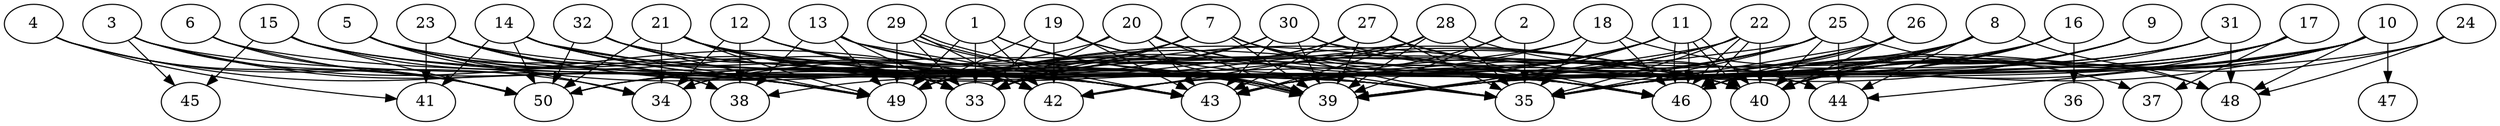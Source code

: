 // DAG automatically generated by daggen at Thu Oct  3 14:07:57 2019
// ./daggen --dot -n 50 --ccr 0.4 --fat 0.9 --regular 0.7 --density 0.7 --mindata 5242880 --maxdata 52428800 
digraph G {
  1 [size="129594880", alpha="0.15", expect_size="51837952"] 
  1 -> 33 [size ="51837952"]
  1 -> 35 [size ="51837952"]
  1 -> 39 [size ="51837952"]
  1 -> 42 [size ="51837952"]
  1 -> 49 [size ="51837952"]
  2 [size="41643520", alpha="0.09", expect_size="16657408"] 
  2 -> 35 [size ="16657408"]
  2 -> 39 [size ="16657408"]
  2 -> 43 [size ="16657408"]
  3 [size="92533760", alpha="0.04", expect_size="37013504"] 
  3 -> 42 [size ="37013504"]
  3 -> 43 [size ="37013504"]
  3 -> 45 [size ="37013504"]
  3 -> 49 [size ="37013504"]
  3 -> 50 [size ="37013504"]
  4 [size="63488000", alpha="0.06", expect_size="25395200"] 
  4 -> 34 [size ="25395200"]
  4 -> 41 [size ="25395200"]
  4 -> 49 [size ="25395200"]
  4 -> 50 [size ="25395200"]
  5 [size="103480320", alpha="0.18", expect_size="41392128"] 
  5 -> 33 [size ="41392128"]
  5 -> 34 [size ="41392128"]
  5 -> 35 [size ="41392128"]
  5 -> 38 [size ="41392128"]
  5 -> 42 [size ="41392128"]
  5 -> 43 [size ="41392128"]
  6 [size="108597760", alpha="0.06", expect_size="43439104"] 
  6 -> 43 [size ="43439104"]
  6 -> 49 [size ="43439104"]
  6 -> 50 [size ="43439104"]
  7 [size="72929280", alpha="0.02", expect_size="29171712"] 
  7 -> 33 [size ="29171712"]
  7 -> 35 [size ="29171712"]
  7 -> 39 [size ="29171712"]
  7 -> 40 [size ="29171712"]
  7 -> 46 [size ="29171712"]
  7 -> 49 [size ="29171712"]
  7 -> 50 [size ="29171712"]
  8 [size="69639680", alpha="0.16", expect_size="27855872"] 
  8 -> 34 [size ="27855872"]
  8 -> 35 [size ="27855872"]
  8 -> 39 [size ="27855872"]
  8 -> 40 [size ="27855872"]
  8 -> 44 [size ="27855872"]
  8 -> 48 [size ="27855872"]
  8 -> 49 [size ="27855872"]
  9 [size="24010240", alpha="0.08", expect_size="9604096"] 
  9 -> 35 [size ="9604096"]
  9 -> 40 [size ="9604096"]
  9 -> 43 [size ="9604096"]
  9 -> 46 [size ="9604096"]
  10 [size="72309760", alpha="0.18", expect_size="28923904"] 
  10 -> 35 [size ="28923904"]
  10 -> 39 [size ="28923904"]
  10 -> 40 [size ="28923904"]
  10 -> 42 [size ="28923904"]
  10 -> 43 [size ="28923904"]
  10 -> 44 [size ="28923904"]
  10 -> 46 [size ="28923904"]
  10 -> 47 [size ="28923904"]
  10 -> 48 [size ="28923904"]
  11 [size="18406400", alpha="0.16", expect_size="7362560"] 
  11 -> 39 [size ="7362560"]
  11 -> 40 [size ="7362560"]
  11 -> 40 [size ="7362560"]
  11 -> 42 [size ="7362560"]
  11 -> 43 [size ="7362560"]
  11 -> 46 [size ="7362560"]
  11 -> 46 [size ="7362560"]
  11 -> 49 [size ="7362560"]
  12 [size="109370880", alpha="0.02", expect_size="43748352"] 
  12 -> 34 [size ="43748352"]
  12 -> 38 [size ="43748352"]
  12 -> 39 [size ="43748352"]
  12 -> 40 [size ="43748352"]
  12 -> 43 [size ="43748352"]
  13 [size="43479040", alpha="0.01", expect_size="17391616"] 
  13 -> 33 [size ="17391616"]
  13 -> 38 [size ="17391616"]
  13 -> 39 [size ="17391616"]
  13 -> 40 [size ="17391616"]
  13 -> 43 [size ="17391616"]
  13 -> 49 [size ="17391616"]
  14 [size="66821120", alpha="0.07", expect_size="26728448"] 
  14 -> 35 [size ="26728448"]
  14 -> 39 [size ="26728448"]
  14 -> 41 [size ="26728448"]
  14 -> 42 [size ="26728448"]
  14 -> 43 [size ="26728448"]
  14 -> 46 [size ="26728448"]
  14 -> 49 [size ="26728448"]
  14 -> 50 [size ="26728448"]
  15 [size="104156160", alpha="0.08", expect_size="41662464"] 
  15 -> 33 [size ="41662464"]
  15 -> 35 [size ="41662464"]
  15 -> 40 [size ="41662464"]
  15 -> 45 [size ="41662464"]
  15 -> 50 [size ="41662464"]
  16 [size="94617600", alpha="0.11", expect_size="37847040"] 
  16 -> 33 [size ="37847040"]
  16 -> 35 [size ="37847040"]
  16 -> 36 [size ="37847040"]
  16 -> 38 [size ="37847040"]
  16 -> 40 [size ="37847040"]
  16 -> 46 [size ="37847040"]
  17 [size="13309440", alpha="0.19", expect_size="5323776"] 
  17 -> 35 [size ="5323776"]
  17 -> 37 [size ="5323776"]
  17 -> 39 [size ="5323776"]
  17 -> 40 [size ="5323776"]
  17 -> 43 [size ="5323776"]
  17 -> 46 [size ="5323776"]
  18 [size="26519040", alpha="0.03", expect_size="10607616"] 
  18 -> 35 [size ="10607616"]
  18 -> 37 [size ="10607616"]
  18 -> 46 [size ="10607616"]
  18 -> 49 [size ="10607616"]
  18 -> 50 [size ="10607616"]
  19 [size="123476480", alpha="0.02", expect_size="49390592"] 
  19 -> 33 [size ="49390592"]
  19 -> 39 [size ="49390592"]
  19 -> 42 [size ="49390592"]
  19 -> 43 [size ="49390592"]
  19 -> 46 [size ="49390592"]
  19 -> 49 [size ="49390592"]
  20 [size="54709760", alpha="0.02", expect_size="21883904"] 
  20 -> 33 [size ="21883904"]
  20 -> 34 [size ="21883904"]
  20 -> 35 [size ="21883904"]
  20 -> 39 [size ="21883904"]
  20 -> 43 [size ="21883904"]
  20 -> 46 [size ="21883904"]
  21 [size="41041920", alpha="0.03", expect_size="16416768"] 
  21 -> 33 [size ="16416768"]
  21 -> 34 [size ="16416768"]
  21 -> 35 [size ="16416768"]
  21 -> 40 [size ="16416768"]
  21 -> 42 [size ="16416768"]
  21 -> 43 [size ="16416768"]
  21 -> 46 [size ="16416768"]
  21 -> 49 [size ="16416768"]
  21 -> 50 [size ="16416768"]
  22 [size="15621120", alpha="0.08", expect_size="6248448"] 
  22 -> 35 [size ="6248448"]
  22 -> 39 [size ="6248448"]
  22 -> 40 [size ="6248448"]
  22 -> 42 [size ="6248448"]
  22 -> 43 [size ="6248448"]
  22 -> 46 [size ="6248448"]
  22 -> 46 [size ="6248448"]
  23 [size="26027520", alpha="0.06", expect_size="10411008"] 
  23 -> 38 [size ="10411008"]
  23 -> 39 [size ="10411008"]
  23 -> 40 [size ="10411008"]
  23 -> 41 [size ="10411008"]
  23 -> 43 [size ="10411008"]
  23 -> 49 [size ="10411008"]
  24 [size="34449920", alpha="0.14", expect_size="13779968"] 
  24 -> 35 [size ="13779968"]
  24 -> 46 [size ="13779968"]
  24 -> 48 [size ="13779968"]
  25 [size="72911360", alpha="0.16", expect_size="29164544"] 
  25 -> 35 [size ="29164544"]
  25 -> 39 [size ="29164544"]
  25 -> 40 [size ="29164544"]
  25 -> 42 [size ="29164544"]
  25 -> 43 [size ="29164544"]
  25 -> 44 [size ="29164544"]
  25 -> 48 [size ="29164544"]
  25 -> 49 [size ="29164544"]
  26 [size="121492480", alpha="0.15", expect_size="48596992"] 
  26 -> 35 [size ="48596992"]
  26 -> 39 [size ="48596992"]
  26 -> 40 [size ="48596992"]
  26 -> 43 [size ="48596992"]
  26 -> 46 [size ="48596992"]
  27 [size="65789440", alpha="0.04", expect_size="26315776"] 
  27 -> 33 [size ="26315776"]
  27 -> 35 [size ="26315776"]
  27 -> 39 [size ="26315776"]
  27 -> 40 [size ="26315776"]
  27 -> 43 [size ="26315776"]
  27 -> 46 [size ="26315776"]
  27 -> 49 [size ="26315776"]
  28 [size="59420160", alpha="0.02", expect_size="23768064"] 
  28 -> 33 [size ="23768064"]
  28 -> 35 [size ="23768064"]
  28 -> 39 [size ="23768064"]
  28 -> 42 [size ="23768064"]
  28 -> 43 [size ="23768064"]
  28 -> 44 [size ="23768064"]
  29 [size="76085760", alpha="0.02", expect_size="30434304"] 
  29 -> 33 [size ="30434304"]
  29 -> 39 [size ="30434304"]
  29 -> 39 [size ="30434304"]
  29 -> 42 [size ="30434304"]
  29 -> 43 [size ="30434304"]
  29 -> 49 [size ="30434304"]
  30 [size="86850560", alpha="0.12", expect_size="34740224"] 
  30 -> 33 [size ="34740224"]
  30 -> 39 [size ="34740224"]
  30 -> 43 [size ="34740224"]
  30 -> 44 [size ="34740224"]
  30 -> 46 [size ="34740224"]
  30 -> 50 [size ="34740224"]
  31 [size="100874240", alpha="0.04", expect_size="40349696"] 
  31 -> 39 [size ="40349696"]
  31 -> 40 [size ="40349696"]
  31 -> 48 [size ="40349696"]
  31 -> 49 [size ="40349696"]
  32 [size="116687360", alpha="0.11", expect_size="46674944"] 
  32 -> 33 [size ="46674944"]
  32 -> 35 [size ="46674944"]
  32 -> 46 [size ="46674944"]
  32 -> 49 [size ="46674944"]
  32 -> 50 [size ="46674944"]
  33 [size="44858880", alpha="0.04", expect_size="17943552"] 
  34 [size="82785280", alpha="0.05", expect_size="33114112"] 
  35 [size="44915200", alpha="0.03", expect_size="17966080"] 
  36 [size="21624320", alpha="0.14", expect_size="8649728"] 
  37 [size="108405760", alpha="0.05", expect_size="43362304"] 
  38 [size="129157120", alpha="0.18", expect_size="51662848"] 
  39 [size="22440960", alpha="0.10", expect_size="8976384"] 
  40 [size="35097600", alpha="0.09", expect_size="14039040"] 
  41 [size="108359680", alpha="0.13", expect_size="43343872"] 
  42 [size="129569280", alpha="0.17", expect_size="51827712"] 
  43 [size="77022720", alpha="0.04", expect_size="30809088"] 
  44 [size="99056640", alpha="0.14", expect_size="39622656"] 
  45 [size="13463040", alpha="0.14", expect_size="5385216"] 
  46 [size="29250560", alpha="0.12", expect_size="11700224"] 
  47 [size="109969920", alpha="0.20", expect_size="43987968"] 
  48 [size="19896320", alpha="0.15", expect_size="7958528"] 
  49 [size="126333440", alpha="0.01", expect_size="50533376"] 
  50 [size="67793920", alpha="0.20", expect_size="27117568"] 
}
